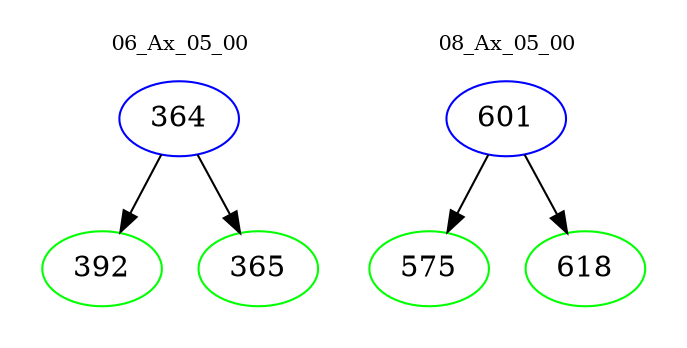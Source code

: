 digraph{
subgraph cluster_0 {
color = white
label = "06_Ax_05_00";
fontsize=10;
T0_364 [label="364", color="blue"]
T0_364 -> T0_392 [color="black"]
T0_392 [label="392", color="green"]
T0_364 -> T0_365 [color="black"]
T0_365 [label="365", color="green"]
}
subgraph cluster_1 {
color = white
label = "08_Ax_05_00";
fontsize=10;
T1_601 [label="601", color="blue"]
T1_601 -> T1_575 [color="black"]
T1_575 [label="575", color="green"]
T1_601 -> T1_618 [color="black"]
T1_618 [label="618", color="green"]
}
}
